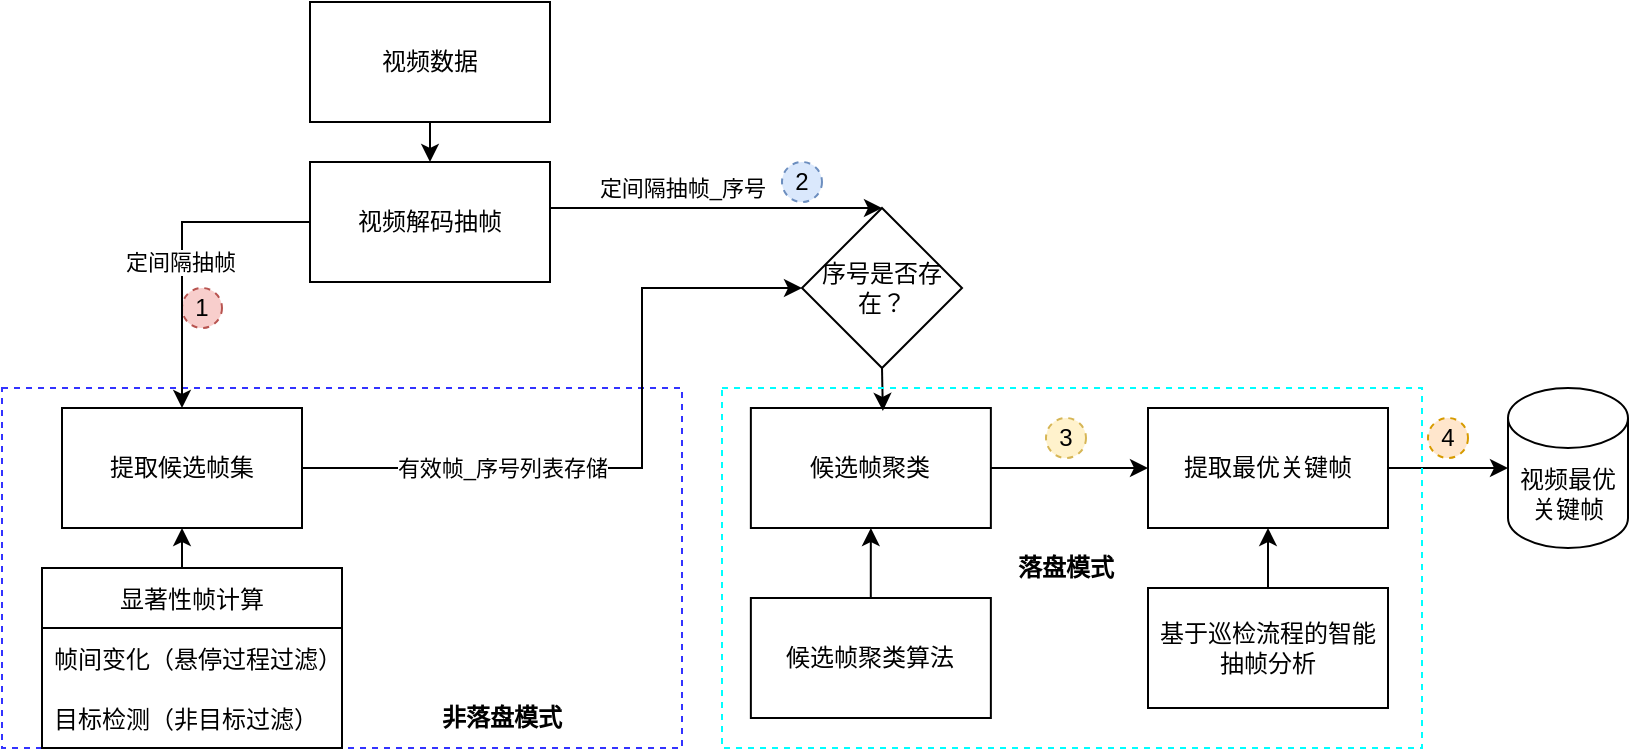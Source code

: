 <mxfile version="20.2.0" type="github">
  <diagram id="Hjp0LTMWtPtg9DYxoF_L" name="第 1 页">
    <mxGraphModel dx="2174" dy="1360" grid="1" gridSize="10" guides="1" tooltips="1" connect="1" arrows="1" fold="1" page="1" pageScale="1" pageWidth="827" pageHeight="1169" math="0" shadow="0">
      <root>
        <mxCell id="0" />
        <mxCell id="1" parent="0" />
        <mxCell id="y0bbDb1OPeupqZk6Rysb-47" value="" style="rounded=0;whiteSpace=wrap;html=1;fillColor=none;dashed=1;strokeWidth=1;strokeColor=#3333FF;" vertex="1" parent="1">
          <mxGeometry x="140" y="260" width="340" height="180" as="geometry" />
        </mxCell>
        <mxCell id="y0bbDb1OPeupqZk6Rysb-48" value="&lt;b&gt;非落盘模式&lt;/b&gt;" style="text;html=1;strokeColor=none;fillColor=none;align=center;verticalAlign=middle;whiteSpace=wrap;rounded=0;dashed=1;" vertex="1" parent="1">
          <mxGeometry x="350" y="410" width="80" height="30" as="geometry" />
        </mxCell>
        <mxCell id="y0bbDb1OPeupqZk6Rysb-4" style="edgeStyle=orthogonalEdgeStyle;rounded=0;orthogonalLoop=1;jettySize=auto;html=1;entryX=0;entryY=0.5;entryDx=0;entryDy=0;" edge="1" parent="1" source="y0bbDb1OPeupqZk6Rysb-1" target="y0bbDb1OPeupqZk6Rysb-45">
          <mxGeometry relative="1" as="geometry">
            <mxPoint x="460" y="180" as="targetPoint" />
            <Array as="points">
              <mxPoint x="460" y="300" />
              <mxPoint x="460" y="210" />
            </Array>
          </mxGeometry>
        </mxCell>
        <mxCell id="y0bbDb1OPeupqZk6Rysb-18" value="有效帧_序号列表存储" style="edgeLabel;html=1;align=center;verticalAlign=middle;resizable=0;points=[];" vertex="1" connectable="0" parent="y0bbDb1OPeupqZk6Rysb-4">
          <mxGeometry x="-0.264" y="-1" relative="1" as="geometry">
            <mxPoint x="-25" y="-1" as="offset" />
          </mxGeometry>
        </mxCell>
        <mxCell id="y0bbDb1OPeupqZk6Rysb-1" value="提取候选帧集" style="rounded=0;whiteSpace=wrap;html=1;" vertex="1" parent="1">
          <mxGeometry x="170" y="270" width="120" height="60" as="geometry" />
        </mxCell>
        <mxCell id="y0bbDb1OPeupqZk6Rysb-5" style="edgeStyle=orthogonalEdgeStyle;rounded=0;orthogonalLoop=1;jettySize=auto;html=1;exitX=1;exitY=0.5;exitDx=0;exitDy=0;entryX=0;entryY=0.5;entryDx=0;entryDy=0;" edge="1" parent="1" source="y0bbDb1OPeupqZk6Rysb-2" target="y0bbDb1OPeupqZk6Rysb-3">
          <mxGeometry relative="1" as="geometry" />
        </mxCell>
        <mxCell id="y0bbDb1OPeupqZk6Rysb-2" value="候选帧聚类" style="rounded=0;whiteSpace=wrap;html=1;" vertex="1" parent="1">
          <mxGeometry x="514.43" y="270" width="120" height="60" as="geometry" />
        </mxCell>
        <mxCell id="y0bbDb1OPeupqZk6Rysb-34" style="edgeStyle=orthogonalEdgeStyle;rounded=0;orthogonalLoop=1;jettySize=auto;html=1;exitX=1;exitY=0.5;exitDx=0;exitDy=0;" edge="1" parent="1" source="y0bbDb1OPeupqZk6Rysb-3" target="y0bbDb1OPeupqZk6Rysb-33">
          <mxGeometry relative="1" as="geometry" />
        </mxCell>
        <mxCell id="y0bbDb1OPeupqZk6Rysb-3" value="提取最优关键帧" style="rounded=0;whiteSpace=wrap;html=1;" vertex="1" parent="1">
          <mxGeometry x="713.0" y="270" width="120" height="60" as="geometry" />
        </mxCell>
        <mxCell id="y0bbDb1OPeupqZk6Rysb-25" style="edgeStyle=orthogonalEdgeStyle;rounded=0;orthogonalLoop=1;jettySize=auto;html=1;exitX=0.5;exitY=0;exitDx=0;exitDy=0;entryX=0.5;entryY=1;entryDx=0;entryDy=0;" edge="1" parent="1" source="y0bbDb1OPeupqZk6Rysb-8" target="y0bbDb1OPeupqZk6Rysb-1">
          <mxGeometry relative="1" as="geometry" />
        </mxCell>
        <mxCell id="y0bbDb1OPeupqZk6Rysb-8" value="显著性帧计算" style="swimlane;fontStyle=0;childLayout=stackLayout;horizontal=1;startSize=30;horizontalStack=0;resizeParent=1;resizeParentMax=0;resizeLast=0;collapsible=1;marginBottom=0;" vertex="1" parent="1">
          <mxGeometry x="160" y="350" width="150" height="90" as="geometry">
            <mxRectangle x="240" y="400" width="120" height="30" as="alternateBounds" />
          </mxGeometry>
        </mxCell>
        <mxCell id="y0bbDb1OPeupqZk6Rysb-10" value="帧间变化（悬停过程过滤）" style="text;strokeColor=none;fillColor=none;align=left;verticalAlign=middle;spacingLeft=4;spacingRight=4;overflow=hidden;points=[[0,0.5],[1,0.5]];portConstraint=eastwest;rotatable=0;" vertex="1" parent="y0bbDb1OPeupqZk6Rysb-8">
          <mxGeometry y="30" width="150" height="30" as="geometry" />
        </mxCell>
        <mxCell id="y0bbDb1OPeupqZk6Rysb-11" value="目标检测（非目标过滤）" style="text;strokeColor=none;fillColor=none;align=left;verticalAlign=middle;spacingLeft=4;spacingRight=4;overflow=hidden;points=[[0,0.5],[1,0.5]];portConstraint=eastwest;rotatable=0;" vertex="1" parent="y0bbDb1OPeupqZk6Rysb-8">
          <mxGeometry y="60" width="150" height="30" as="geometry" />
        </mxCell>
        <mxCell id="y0bbDb1OPeupqZk6Rysb-15" style="edgeStyle=orthogonalEdgeStyle;rounded=0;orthogonalLoop=1;jettySize=auto;html=1;" edge="1" parent="1" source="y0bbDb1OPeupqZk6Rysb-14">
          <mxGeometry relative="1" as="geometry">
            <mxPoint x="574.43" y="330" as="targetPoint" />
          </mxGeometry>
        </mxCell>
        <mxCell id="y0bbDb1OPeupqZk6Rysb-14" value="候选帧聚类算法" style="rounded=0;whiteSpace=wrap;html=1;" vertex="1" parent="1">
          <mxGeometry x="514.43" y="365" width="120" height="60" as="geometry" />
        </mxCell>
        <mxCell id="y0bbDb1OPeupqZk6Rysb-27" style="edgeStyle=orthogonalEdgeStyle;rounded=0;orthogonalLoop=1;jettySize=auto;html=1;exitX=0.5;exitY=0;exitDx=0;exitDy=0;entryX=0.5;entryY=1;entryDx=0;entryDy=0;" edge="1" parent="1" source="y0bbDb1OPeupqZk6Rysb-19" target="y0bbDb1OPeupqZk6Rysb-3">
          <mxGeometry relative="1" as="geometry" />
        </mxCell>
        <mxCell id="y0bbDb1OPeupqZk6Rysb-19" value="基于巡检流程的智能抽帧分析" style="rounded=0;whiteSpace=wrap;html=1;" vertex="1" parent="1">
          <mxGeometry x="713.0" y="360" width="120" height="60" as="geometry" />
        </mxCell>
        <mxCell id="y0bbDb1OPeupqZk6Rysb-38" style="edgeStyle=orthogonalEdgeStyle;rounded=0;orthogonalLoop=1;jettySize=auto;html=1;exitX=0.5;exitY=1;exitDx=0;exitDy=0;entryX=0.5;entryY=0;entryDx=0;entryDy=0;" edge="1" parent="1" source="y0bbDb1OPeupqZk6Rysb-20" target="y0bbDb1OPeupqZk6Rysb-37">
          <mxGeometry relative="1" as="geometry" />
        </mxCell>
        <mxCell id="y0bbDb1OPeupqZk6Rysb-20" value="视频数据" style="rounded=0;whiteSpace=wrap;html=1;" vertex="1" parent="1">
          <mxGeometry x="294" y="67" width="120" height="60" as="geometry" />
        </mxCell>
        <mxCell id="y0bbDb1OPeupqZk6Rysb-28" value="1" style="ellipse;whiteSpace=wrap;html=1;aspect=fixed;dashed=1;fillColor=#f8cecc;strokeColor=#b85450;" vertex="1" parent="1">
          <mxGeometry x="230" y="210" width="20" height="20" as="geometry" />
        </mxCell>
        <mxCell id="y0bbDb1OPeupqZk6Rysb-30" value="3" style="ellipse;whiteSpace=wrap;html=1;aspect=fixed;dashed=1;fillColor=#fff2cc;strokeColor=#d6b656;" vertex="1" parent="1">
          <mxGeometry x="662" y="275" width="20" height="20" as="geometry" />
        </mxCell>
        <mxCell id="y0bbDb1OPeupqZk6Rysb-33" value="视频最优关键帧" style="shape=cylinder3;whiteSpace=wrap;html=1;boundedLbl=1;backgroundOutline=1;size=15;fillColor=none;" vertex="1" parent="1">
          <mxGeometry x="893" y="260" width="60" height="80" as="geometry" />
        </mxCell>
        <mxCell id="y0bbDb1OPeupqZk6Rysb-35" value="4" style="ellipse;whiteSpace=wrap;html=1;aspect=fixed;dashed=1;fillColor=#ffe6cc;strokeColor=#d79b00;" vertex="1" parent="1">
          <mxGeometry x="853" y="275" width="20" height="20" as="geometry" />
        </mxCell>
        <mxCell id="y0bbDb1OPeupqZk6Rysb-39" style="edgeStyle=orthogonalEdgeStyle;rounded=0;orthogonalLoop=1;jettySize=auto;html=1;exitX=0;exitY=0.5;exitDx=0;exitDy=0;entryX=0.5;entryY=0;entryDx=0;entryDy=0;" edge="1" parent="1" source="y0bbDb1OPeupqZk6Rysb-37" target="y0bbDb1OPeupqZk6Rysb-1">
          <mxGeometry relative="1" as="geometry" />
        </mxCell>
        <mxCell id="y0bbDb1OPeupqZk6Rysb-41" value="定间隔抽帧" style="edgeLabel;html=1;align=center;verticalAlign=middle;resizable=0;points=[];" vertex="1" connectable="0" parent="y0bbDb1OPeupqZk6Rysb-39">
          <mxGeometry x="-0.464" y="-1" relative="1" as="geometry">
            <mxPoint x="-23" y="21" as="offset" />
          </mxGeometry>
        </mxCell>
        <mxCell id="y0bbDb1OPeupqZk6Rysb-40" style="edgeStyle=orthogonalEdgeStyle;rounded=0;orthogonalLoop=1;jettySize=auto;html=1;exitX=1;exitY=0.5;exitDx=0;exitDy=0;entryX=0.5;entryY=0;entryDx=0;entryDy=0;" edge="1" parent="1" source="y0bbDb1OPeupqZk6Rysb-37" target="y0bbDb1OPeupqZk6Rysb-45">
          <mxGeometry relative="1" as="geometry">
            <Array as="points">
              <mxPoint x="414" y="170" />
            </Array>
          </mxGeometry>
        </mxCell>
        <mxCell id="y0bbDb1OPeupqZk6Rysb-43" value="&lt;span style=&quot;color: rgba(0, 0, 0, 0); font-family: monospace; font-size: 0px; text-align: start; background-color: rgb(248, 249, 250);&quot;&gt;%3CmxGraphModel%3E%3Croot%3E%3CmxCell%20id%3D%220%22%2F%3E%3CmxCell%20id%3D%221%22%20parent%3D%220%22%2F%3E%3CmxCell%20id%3D%222%22%20value%3D%22each%20frame%22%20style%3D%22edgeLabel%3Bhtml%3D1%3Balign%3Dcenter%3BverticalAlign%3Dmiddle%3Bresizable%3D0%3Bpoints%3D%5B%5D%3B%22%20vertex%3D%221%22%20connectable%3D%220%22%20parent%3D%221%22%3E%3CmxGeometry%20x%3D%22229.857%22%20y%3D%22200%22%20as%3D%22geometry%22%2F%3E%3C%2FmxCell%3E%3C%2Froot%3E%3C%2FmxGraphModel%3Eeach&amp;nbsp;&lt;/span&gt;" style="edgeLabel;html=1;align=center;verticalAlign=middle;resizable=0;points=[];" vertex="1" connectable="0" parent="y0bbDb1OPeupqZk6Rysb-40">
          <mxGeometry x="-0.828" y="1" relative="1" as="geometry">
            <mxPoint as="offset" />
          </mxGeometry>
        </mxCell>
        <mxCell id="y0bbDb1OPeupqZk6Rysb-44" value="定间隔抽帧_序号" style="edgeLabel;html=1;align=center;verticalAlign=middle;resizable=0;points=[];" vertex="1" connectable="0" parent="y0bbDb1OPeupqZk6Rysb-40">
          <mxGeometry x="-0.855" y="2" relative="1" as="geometry">
            <mxPoint x="60" y="-8" as="offset" />
          </mxGeometry>
        </mxCell>
        <mxCell id="y0bbDb1OPeupqZk6Rysb-37" value="视频解码抽帧" style="rounded=0;whiteSpace=wrap;html=1;fillColor=none;" vertex="1" parent="1">
          <mxGeometry x="294" y="147" width="120" height="60" as="geometry" />
        </mxCell>
        <mxCell id="y0bbDb1OPeupqZk6Rysb-46" style="edgeStyle=orthogonalEdgeStyle;rounded=0;orthogonalLoop=1;jettySize=auto;html=1;exitX=0.5;exitY=1;exitDx=0;exitDy=0;entryX=0.55;entryY=0.024;entryDx=0;entryDy=0;entryPerimeter=0;" edge="1" parent="1" source="y0bbDb1OPeupqZk6Rysb-45" target="y0bbDb1OPeupqZk6Rysb-2">
          <mxGeometry relative="1" as="geometry" />
        </mxCell>
        <mxCell id="y0bbDb1OPeupqZk6Rysb-45" value="序号是否存在？" style="rhombus;whiteSpace=wrap;html=1;fillColor=none;" vertex="1" parent="1">
          <mxGeometry x="540" y="170" width="80" height="80" as="geometry" />
        </mxCell>
        <mxCell id="y0bbDb1OPeupqZk6Rysb-49" value="" style="rounded=0;whiteSpace=wrap;html=1;fillColor=none;dashed=1;strokeWidth=1;strokeColor=#00FFFF;" vertex="1" parent="1">
          <mxGeometry x="500" y="260" width="350" height="180" as="geometry" />
        </mxCell>
        <mxCell id="y0bbDb1OPeupqZk6Rysb-50" value="&lt;b&gt;落盘模式&lt;/b&gt;" style="text;html=1;strokeColor=none;fillColor=none;align=center;verticalAlign=middle;whiteSpace=wrap;rounded=0;dashed=1;" vertex="1" parent="1">
          <mxGeometry x="632" y="335" width="80" height="30" as="geometry" />
        </mxCell>
        <mxCell id="y0bbDb1OPeupqZk6Rysb-51" value="2" style="ellipse;whiteSpace=wrap;html=1;aspect=fixed;dashed=1;fillColor=#dae8fc;strokeColor=#6c8ebf;" vertex="1" parent="1">
          <mxGeometry x="530" y="147" width="20" height="20" as="geometry" />
        </mxCell>
      </root>
    </mxGraphModel>
  </diagram>
</mxfile>
